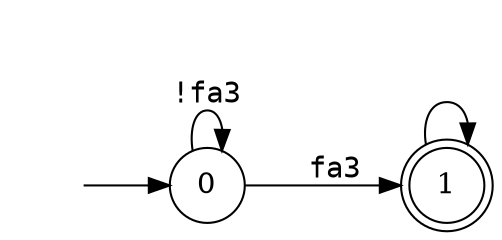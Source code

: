 digraph MONA_DFA {
 rankdir = LR;
 center = true;
 size = "7.5,10.5";
 edge [fontname = Courier];
 node [height = .5, width = .5];
 node [shape = doublecircle]; 1
 node [shape = circle]; 0
 node [shape = box];
 init [shape = plaintext, label = ""];
 init -> 0;
 0 -> 0 [label="  \n  \n!fa3"];
 0 -> 1 [label="  \n  \n fa3"];
 1 -> 1 [label="  \n  \n  "];
}
